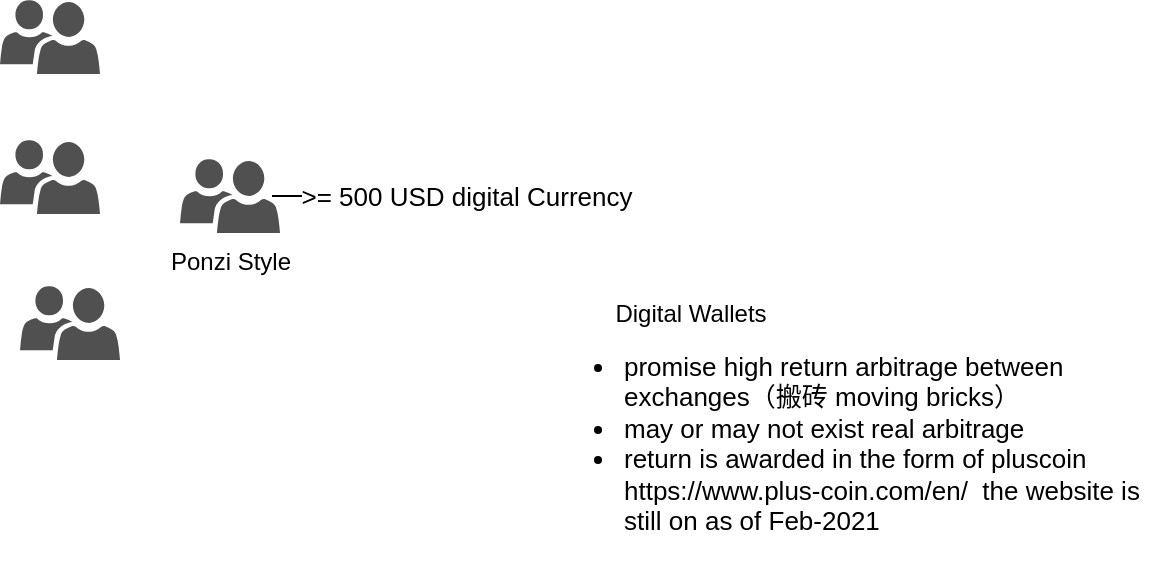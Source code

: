 <mxfile version="13.4.9" type="github">
  <diagram id="R2lEEEUBdFMjLlhIrx00" name="Page-1">
    <mxGraphModel dx="868" dy="450" grid="1" gridSize="10" guides="1" tooltips="1" connect="1" arrows="1" fold="1" page="1" pageScale="1" pageWidth="850" pageHeight="1100" math="0" shadow="0" extFonts="Permanent Marker^https://fonts.googleapis.com/css?family=Permanent+Marker">
      <root>
        <mxCell id="0" />
        <mxCell id="1" parent="0" />
        <mxCell id="clO0gQxYRbjcscfBldyJ-1" value="Digital Wallets" style="shape=image;html=1;verticalAlign=top;verticalLabelPosition=bottom;labelBackgroundColor=#ffffff;imageAspect=0;aspect=fixed;image=https://cdn3.iconfinder.com/data/icons/luchesa-vol-9/128/Purse-128.png" vertex="1" parent="1">
          <mxGeometry x="410" y="163" width="90" height="90" as="geometry" />
        </mxCell>
        <mxCell id="clO0gQxYRbjcscfBldyJ-3" value="Ponzi Style" style="pointerEvents=1;shadow=0;dashed=0;html=1;strokeColor=none;labelPosition=center;verticalLabelPosition=bottom;verticalAlign=top;align=center;fillColor=#505050;shape=mxgraph.mscae.intune.user_group" vertex="1" parent="1">
          <mxGeometry x="200" y="189.5" width="50" height="37" as="geometry" />
        </mxCell>
        <mxCell id="clO0gQxYRbjcscfBldyJ-4" value="" style="pointerEvents=1;shadow=0;dashed=0;html=1;strokeColor=none;labelPosition=center;verticalLabelPosition=bottom;verticalAlign=top;align=center;fillColor=#505050;shape=mxgraph.mscae.intune.user_group" vertex="1" parent="1">
          <mxGeometry x="110" y="180" width="50" height="37" as="geometry" />
        </mxCell>
        <mxCell id="clO0gQxYRbjcscfBldyJ-5" value="" style="pointerEvents=1;shadow=0;dashed=0;html=1;strokeColor=none;labelPosition=center;verticalLabelPosition=bottom;verticalAlign=top;align=center;fillColor=#505050;shape=mxgraph.mscae.intune.user_group" vertex="1" parent="1">
          <mxGeometry x="120" y="253" width="50" height="37" as="geometry" />
        </mxCell>
        <mxCell id="clO0gQxYRbjcscfBldyJ-6" value="" style="pointerEvents=1;shadow=0;dashed=0;html=1;strokeColor=none;labelPosition=center;verticalLabelPosition=bottom;verticalAlign=top;align=center;fillColor=#505050;shape=mxgraph.mscae.intune.user_group" vertex="1" parent="1">
          <mxGeometry x="110" y="110" width="50" height="37" as="geometry" />
        </mxCell>
        <mxCell id="clO0gQxYRbjcscfBldyJ-7" value="" style="endArrow=classic;html=1;entryX=0;entryY=0.5;entryDx=0;entryDy=0;exitX=0.92;exitY=0.5;exitDx=0;exitDy=0;exitPerimeter=0;" edge="1" parent="1" source="clO0gQxYRbjcscfBldyJ-3" target="clO0gQxYRbjcscfBldyJ-1">
          <mxGeometry width="50" height="50" relative="1" as="geometry">
            <mxPoint x="310" y="240" as="sourcePoint" />
            <mxPoint x="360" y="190" as="targetPoint" />
          </mxGeometry>
        </mxCell>
        <mxCell id="clO0gQxYRbjcscfBldyJ-8" value="&amp;gt;= 500 USD digital Currency" style="edgeLabel;html=1;align=center;verticalAlign=middle;resizable=0;points=[];fontSize=13;" vertex="1" connectable="0" parent="clO0gQxYRbjcscfBldyJ-7">
          <mxGeometry x="0.181" relative="1" as="geometry">
            <mxPoint as="offset" />
          </mxGeometry>
        </mxCell>
        <mxCell id="clO0gQxYRbjcscfBldyJ-9" value="&lt;ul&gt;&lt;li&gt;promise high return arbitrage between exchanges（搬砖 moving bricks）&lt;br&gt;&lt;/li&gt;&lt;li&gt;may or may not exist real arbitrage&lt;/li&gt;&lt;li&gt;return is awarded in the form of pluscoin https://www.plus-coin.com/en/&amp;nbsp; the website is still on as of Feb-2021&lt;/li&gt;&lt;/ul&gt;" style="text;strokeColor=none;fillColor=none;html=1;whiteSpace=wrap;verticalAlign=middle;overflow=hidden;fontSize=13;" vertex="1" parent="1">
          <mxGeometry x="380" y="270" width="310" height="120" as="geometry" />
        </mxCell>
      </root>
    </mxGraphModel>
  </diagram>
</mxfile>
